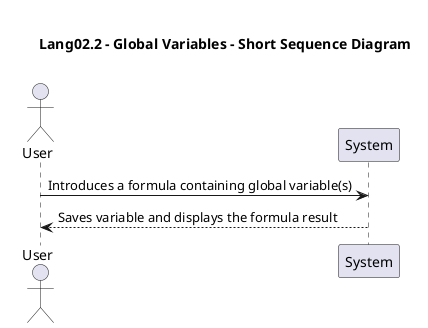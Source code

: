 @startuml lang02.2_ssd.png

title \n\tLang02.2 - Global Variables - Short Sequence Diagram\n
actor User
participant "System" as S
User -> S : Introduces a formula containing global variable(s)
S --> User : Saves variable and displays the formula result
@enduml
